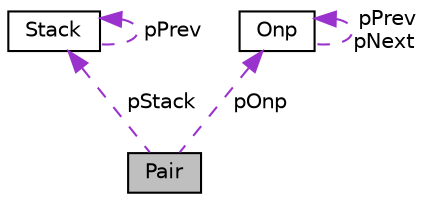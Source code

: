 digraph "Pair"
{
 // LATEX_PDF_SIZE
  edge [fontname="Helvetica",fontsize="10",labelfontname="Helvetica",labelfontsize="10"];
  node [fontname="Helvetica",fontsize="10",shape=record];
  Node1 [label="Pair",height=0.2,width=0.4,color="black", fillcolor="grey75", style="filled", fontcolor="black",tooltip=" "];
  Node2 -> Node1 [dir="back",color="darkorchid3",fontsize="10",style="dashed",label=" pStack" ,fontname="Helvetica"];
  Node2 [label="Stack",height=0.2,width=0.4,color="black", fillcolor="white", style="filled",URL="$struct_stack.html",tooltip=" "];
  Node2 -> Node2 [dir="back",color="darkorchid3",fontsize="10",style="dashed",label=" pPrev" ,fontname="Helvetica"];
  Node3 -> Node1 [dir="back",color="darkorchid3",fontsize="10",style="dashed",label=" pOnp" ,fontname="Helvetica"];
  Node3 [label="Onp",height=0.2,width=0.4,color="black", fillcolor="white", style="filled",URL="$struct_onp.html",tooltip=" "];
  Node3 -> Node3 [dir="back",color="darkorchid3",fontsize="10",style="dashed",label=" pPrev\npNext" ,fontname="Helvetica"];
}

